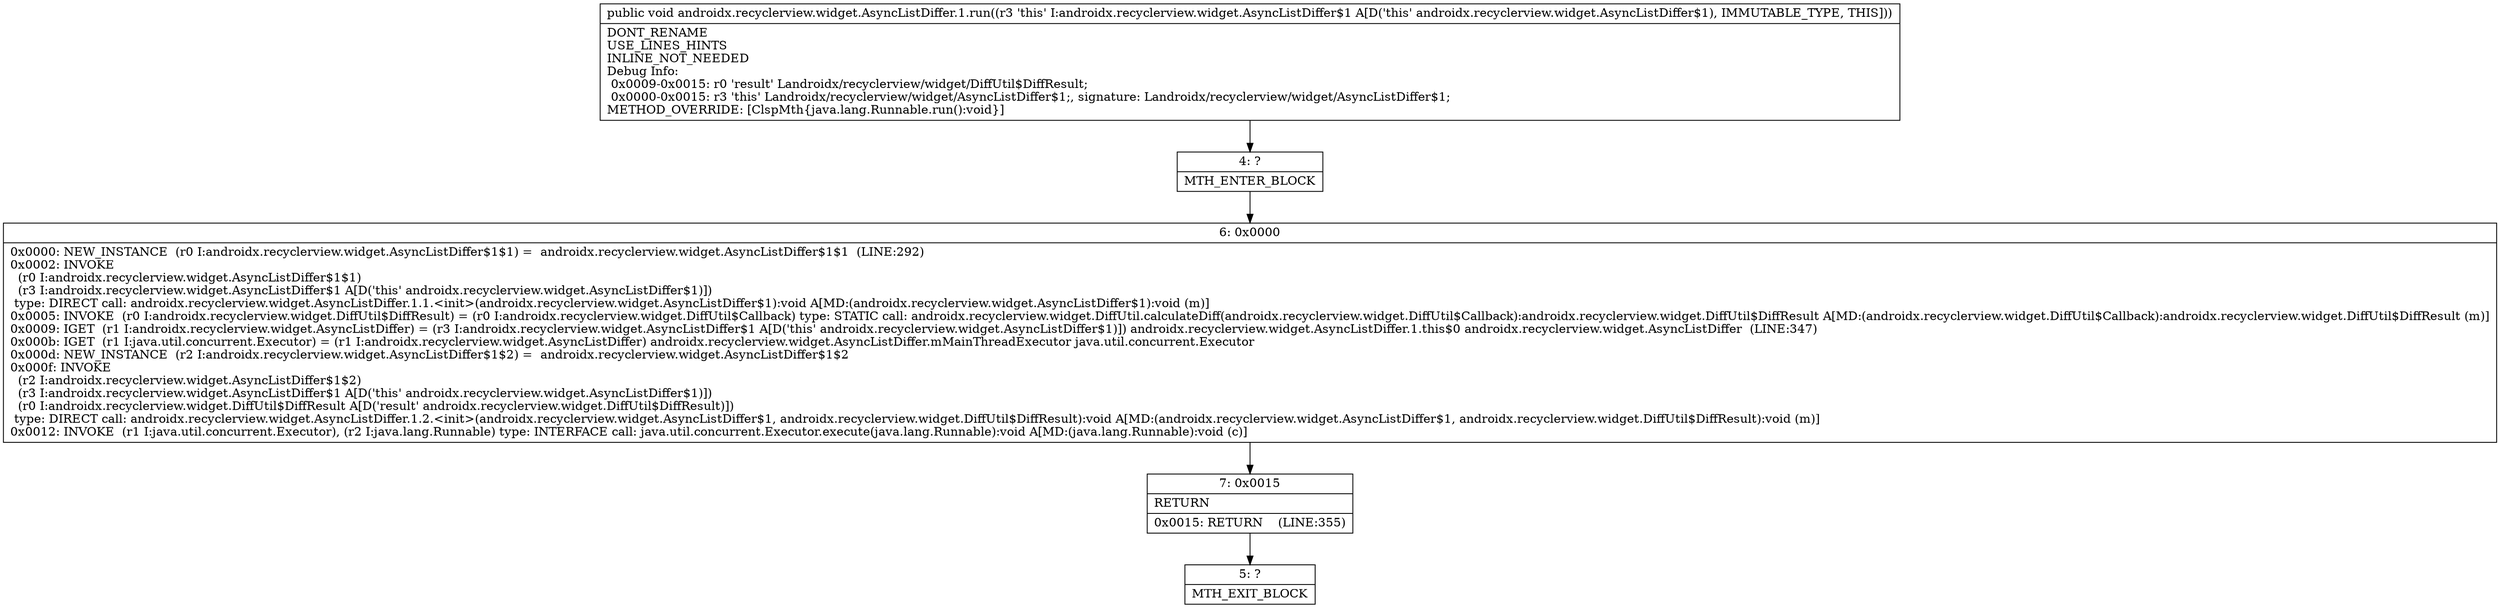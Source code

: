 digraph "CFG forandroidx.recyclerview.widget.AsyncListDiffer.1.run()V" {
Node_4 [shape=record,label="{4\:\ ?|MTH_ENTER_BLOCK\l}"];
Node_6 [shape=record,label="{6\:\ 0x0000|0x0000: NEW_INSTANCE  (r0 I:androidx.recyclerview.widget.AsyncListDiffer$1$1) =  androidx.recyclerview.widget.AsyncListDiffer$1$1  (LINE:292)\l0x0002: INVOKE  \l  (r0 I:androidx.recyclerview.widget.AsyncListDiffer$1$1)\l  (r3 I:androidx.recyclerview.widget.AsyncListDiffer$1 A[D('this' androidx.recyclerview.widget.AsyncListDiffer$1)])\l type: DIRECT call: androidx.recyclerview.widget.AsyncListDiffer.1.1.\<init\>(androidx.recyclerview.widget.AsyncListDiffer$1):void A[MD:(androidx.recyclerview.widget.AsyncListDiffer$1):void (m)]\l0x0005: INVOKE  (r0 I:androidx.recyclerview.widget.DiffUtil$DiffResult) = (r0 I:androidx.recyclerview.widget.DiffUtil$Callback) type: STATIC call: androidx.recyclerview.widget.DiffUtil.calculateDiff(androidx.recyclerview.widget.DiffUtil$Callback):androidx.recyclerview.widget.DiffUtil$DiffResult A[MD:(androidx.recyclerview.widget.DiffUtil$Callback):androidx.recyclerview.widget.DiffUtil$DiffResult (m)]\l0x0009: IGET  (r1 I:androidx.recyclerview.widget.AsyncListDiffer) = (r3 I:androidx.recyclerview.widget.AsyncListDiffer$1 A[D('this' androidx.recyclerview.widget.AsyncListDiffer$1)]) androidx.recyclerview.widget.AsyncListDiffer.1.this$0 androidx.recyclerview.widget.AsyncListDiffer  (LINE:347)\l0x000b: IGET  (r1 I:java.util.concurrent.Executor) = (r1 I:androidx.recyclerview.widget.AsyncListDiffer) androidx.recyclerview.widget.AsyncListDiffer.mMainThreadExecutor java.util.concurrent.Executor \l0x000d: NEW_INSTANCE  (r2 I:androidx.recyclerview.widget.AsyncListDiffer$1$2) =  androidx.recyclerview.widget.AsyncListDiffer$1$2 \l0x000f: INVOKE  \l  (r2 I:androidx.recyclerview.widget.AsyncListDiffer$1$2)\l  (r3 I:androidx.recyclerview.widget.AsyncListDiffer$1 A[D('this' androidx.recyclerview.widget.AsyncListDiffer$1)])\l  (r0 I:androidx.recyclerview.widget.DiffUtil$DiffResult A[D('result' androidx.recyclerview.widget.DiffUtil$DiffResult)])\l type: DIRECT call: androidx.recyclerview.widget.AsyncListDiffer.1.2.\<init\>(androidx.recyclerview.widget.AsyncListDiffer$1, androidx.recyclerview.widget.DiffUtil$DiffResult):void A[MD:(androidx.recyclerview.widget.AsyncListDiffer$1, androidx.recyclerview.widget.DiffUtil$DiffResult):void (m)]\l0x0012: INVOKE  (r1 I:java.util.concurrent.Executor), (r2 I:java.lang.Runnable) type: INTERFACE call: java.util.concurrent.Executor.execute(java.lang.Runnable):void A[MD:(java.lang.Runnable):void (c)]\l}"];
Node_7 [shape=record,label="{7\:\ 0x0015|RETURN\l|0x0015: RETURN    (LINE:355)\l}"];
Node_5 [shape=record,label="{5\:\ ?|MTH_EXIT_BLOCK\l}"];
MethodNode[shape=record,label="{public void androidx.recyclerview.widget.AsyncListDiffer.1.run((r3 'this' I:androidx.recyclerview.widget.AsyncListDiffer$1 A[D('this' androidx.recyclerview.widget.AsyncListDiffer$1), IMMUTABLE_TYPE, THIS]))  | DONT_RENAME\lUSE_LINES_HINTS\lINLINE_NOT_NEEDED\lDebug Info:\l  0x0009\-0x0015: r0 'result' Landroidx\/recyclerview\/widget\/DiffUtil$DiffResult;\l  0x0000\-0x0015: r3 'this' Landroidx\/recyclerview\/widget\/AsyncListDiffer$1;, signature: Landroidx\/recyclerview\/widget\/AsyncListDiffer$1;\lMETHOD_OVERRIDE: [ClspMth\{java.lang.Runnable.run():void\}]\l}"];
MethodNode -> Node_4;Node_4 -> Node_6;
Node_6 -> Node_7;
Node_7 -> Node_5;
}

